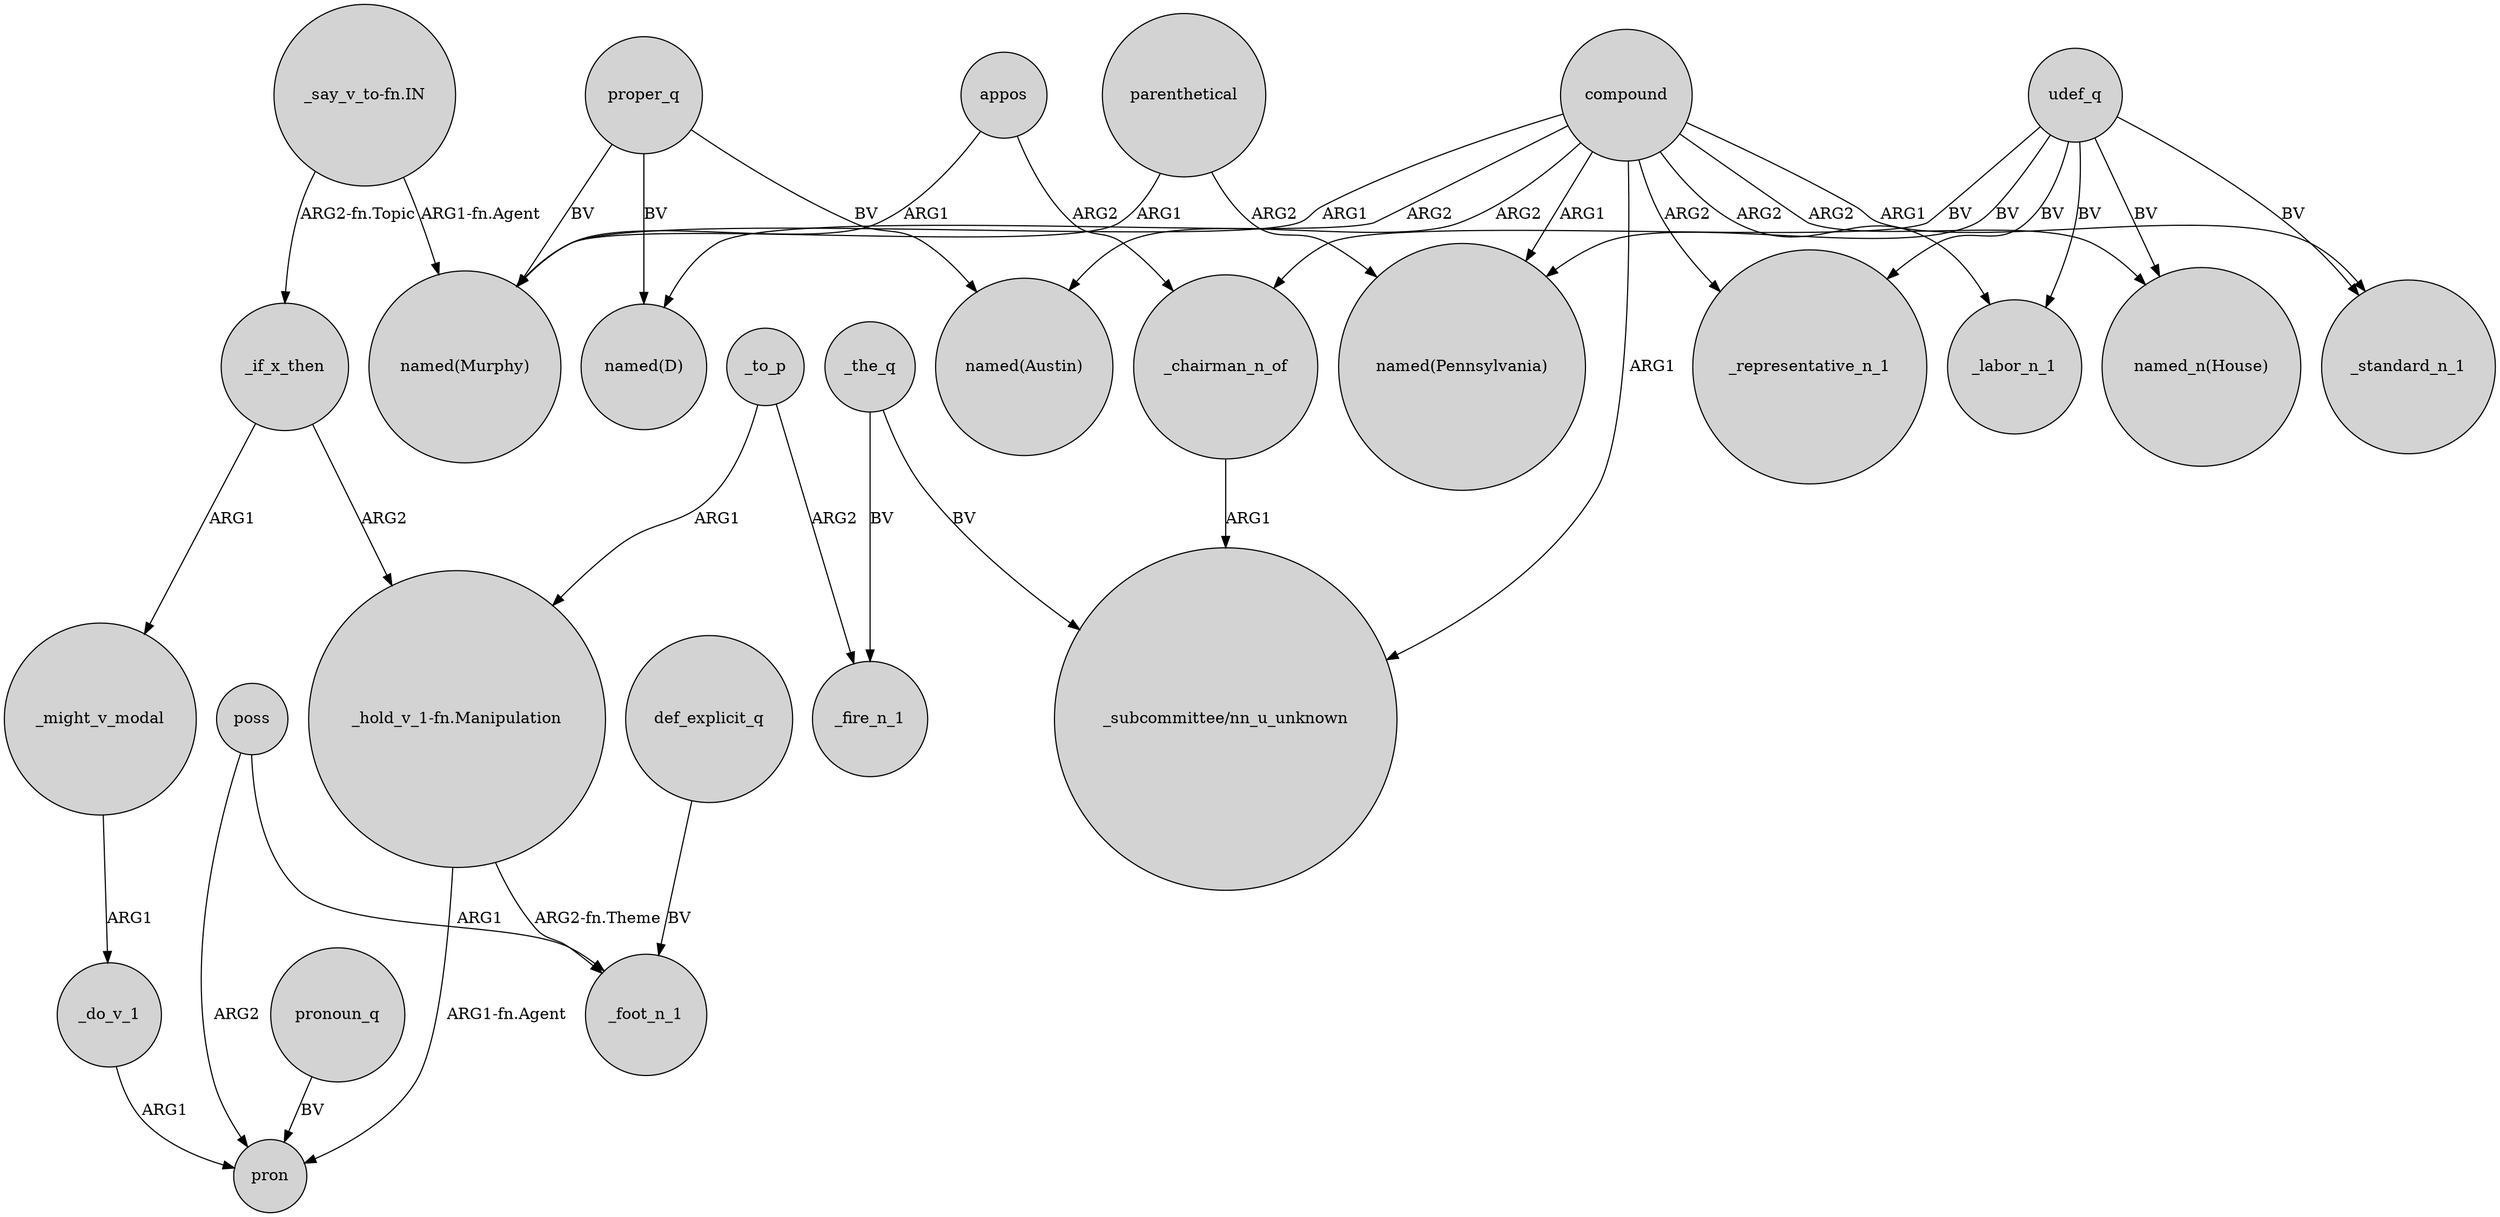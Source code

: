 digraph {
	node [shape=circle style=filled]
	udef_q -> "named_n(House)" [label=BV]
	compound -> "named(Murphy)" [label=ARG1]
	_if_x_then -> "_hold_v_1-fn.Manipulation" [label=ARG2]
	"_say_v_to-fn.IN" -> _if_x_then [label="ARG2-fn.Topic"]
	"_hold_v_1-fn.Manipulation" -> pron [label="ARG1-fn.Agent"]
	poss -> pron [label=ARG2]
	compound -> _labor_n_1 [label=ARG2]
	appos -> "named(Murphy)" [label=ARG1]
	_to_p -> _fire_n_1 [label=ARG2]
	"_say_v_to-fn.IN" -> "named(Murphy)" [label="ARG1-fn.Agent"]
	udef_q -> _chairman_n_of [label=BV]
	udef_q -> _labor_n_1 [label=BV]
	_if_x_then -> _might_v_modal [label=ARG1]
	compound -> _representative_n_1 [label=ARG2]
	pronoun_q -> pron [label=BV]
	poss -> _foot_n_1 [label=ARG1]
	_do_v_1 -> pron [label=ARG1]
	appos -> _chairman_n_of [label=ARG2]
	compound -> "named(Austin)" [label=ARG2]
	"_hold_v_1-fn.Manipulation" -> _foot_n_1 [label="ARG2-fn.Theme"]
	_to_p -> "_hold_v_1-fn.Manipulation" [label=ARG1]
	udef_q -> "named(Pennsylvania)" [label=BV]
	compound -> "named(D)" [label=ARG2]
	compound -> "named_n(House)" [label=ARG2]
	proper_q -> "named(Austin)" [label=BV]
	udef_q -> _representative_n_1 [label=BV]
	proper_q -> "named(D)" [label=BV]
	_might_v_modal -> _do_v_1 [label=ARG1]
	parenthetical -> "named(Murphy)" [label=ARG1]
	_the_q -> "_subcommittee/nn_u_unknown" [label=BV]
	proper_q -> "named(Murphy)" [label=BV]
	compound -> "named(Pennsylvania)" [label=ARG1]
	_chairman_n_of -> "_subcommittee/nn_u_unknown" [label=ARG1]
	_the_q -> _fire_n_1 [label=BV]
	udef_q -> _standard_n_1 [label=BV]
	compound -> _standard_n_1 [label=ARG1]
	parenthetical -> "named(Pennsylvania)" [label=ARG2]
	def_explicit_q -> _foot_n_1 [label=BV]
	compound -> "_subcommittee/nn_u_unknown" [label=ARG1]
}
